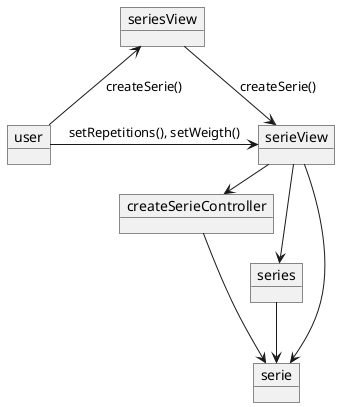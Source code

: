 @startuml

object user
object seriesView
object serieView
object createSerieController
object series
object serie


user -up-> seriesView : createSerie()
seriesView -down-> serieView : createSerie()
user -right-> serieView : setRepetitions(), setWeigth()
serieView -right-> createSerieController : createSerie(serieData)
createSerieController --> serie
serieView --> serie
series --> serie
serieView --> series
@enduml
